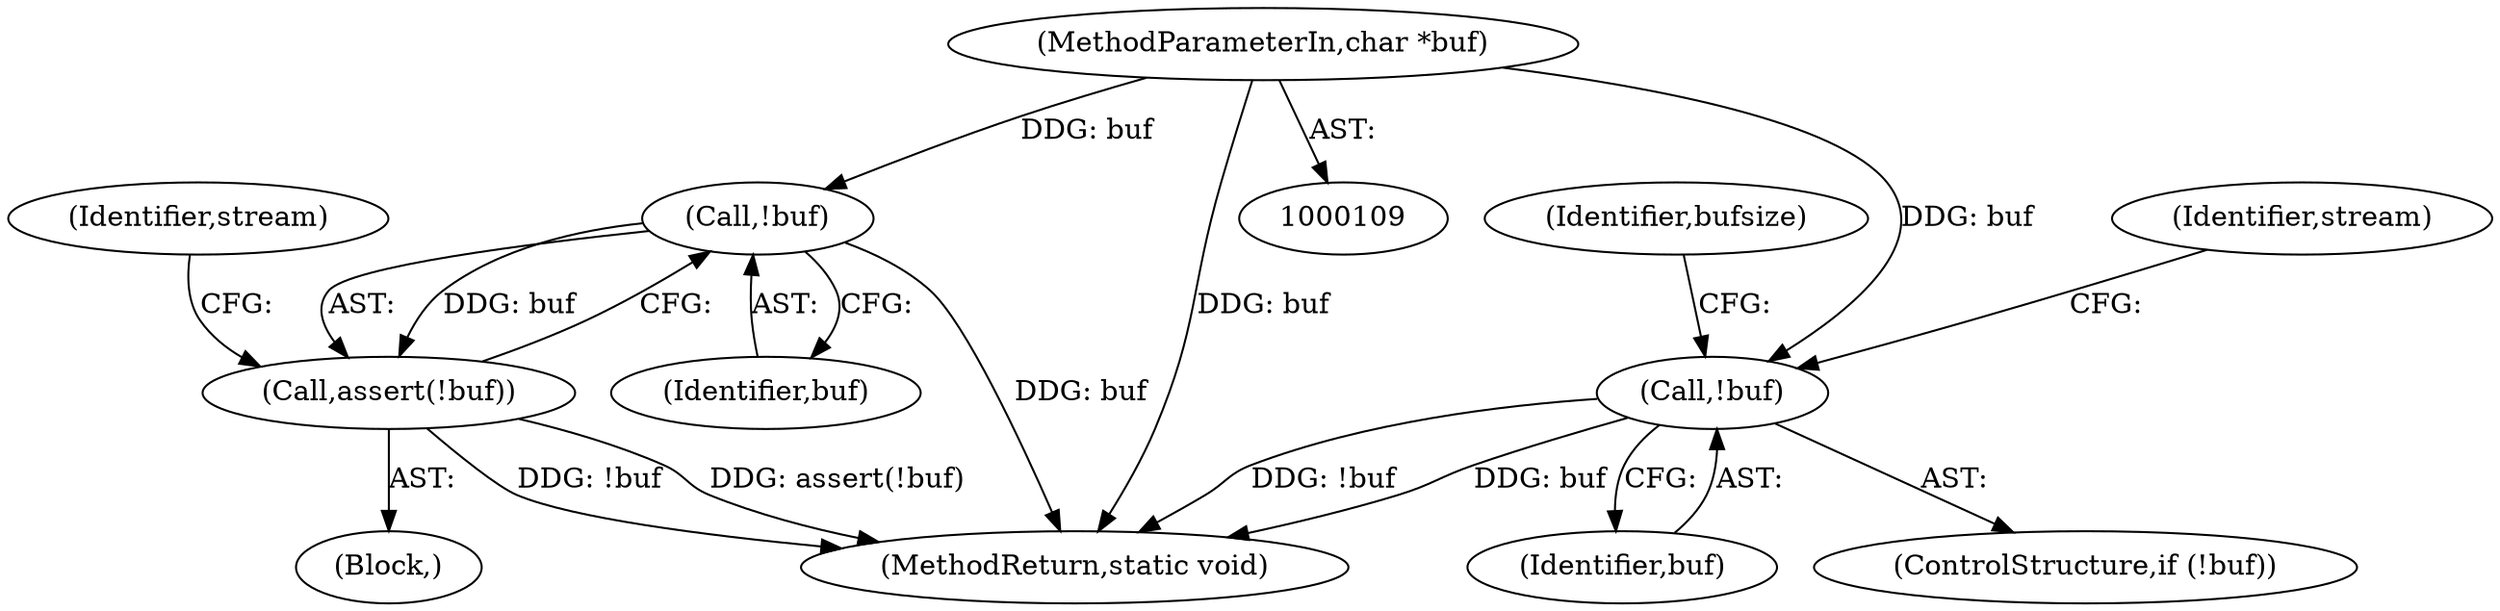 digraph "0_jasper_d42b2388f7f8e0332c846675133acea151fc557a_30@pointer" {
"1000112" [label="(MethodParameterIn,char *buf)"];
"1000126" [label="(Call,!buf)"];
"1000179" [label="(Call,!buf)"];
"1000178" [label="(Call,assert(!buf))"];
"1000178" [label="(Call,assert(!buf))"];
"1000177" [label="(Block,)"];
"1000126" [label="(Call,!buf)"];
"1000127" [label="(Identifier,buf)"];
"1000183" [label="(Identifier,stream)"];
"1000112" [label="(MethodParameterIn,char *buf)"];
"1000132" [label="(Identifier,stream)"];
"1000125" [label="(ControlStructure,if (!buf))"];
"1000222" [label="(MethodReturn,static void)"];
"1000179" [label="(Call,!buf)"];
"1000167" [label="(Identifier,bufsize)"];
"1000180" [label="(Identifier,buf)"];
"1000112" -> "1000109"  [label="AST: "];
"1000112" -> "1000222"  [label="DDG: buf"];
"1000112" -> "1000126"  [label="DDG: buf"];
"1000112" -> "1000179"  [label="DDG: buf"];
"1000126" -> "1000125"  [label="AST: "];
"1000126" -> "1000127"  [label="CFG: "];
"1000127" -> "1000126"  [label="AST: "];
"1000132" -> "1000126"  [label="CFG: "];
"1000167" -> "1000126"  [label="CFG: "];
"1000126" -> "1000222"  [label="DDG: !buf"];
"1000126" -> "1000222"  [label="DDG: buf"];
"1000179" -> "1000178"  [label="AST: "];
"1000179" -> "1000180"  [label="CFG: "];
"1000180" -> "1000179"  [label="AST: "];
"1000178" -> "1000179"  [label="CFG: "];
"1000179" -> "1000222"  [label="DDG: buf"];
"1000179" -> "1000178"  [label="DDG: buf"];
"1000178" -> "1000177"  [label="AST: "];
"1000183" -> "1000178"  [label="CFG: "];
"1000178" -> "1000222"  [label="DDG: !buf"];
"1000178" -> "1000222"  [label="DDG: assert(!buf)"];
}
